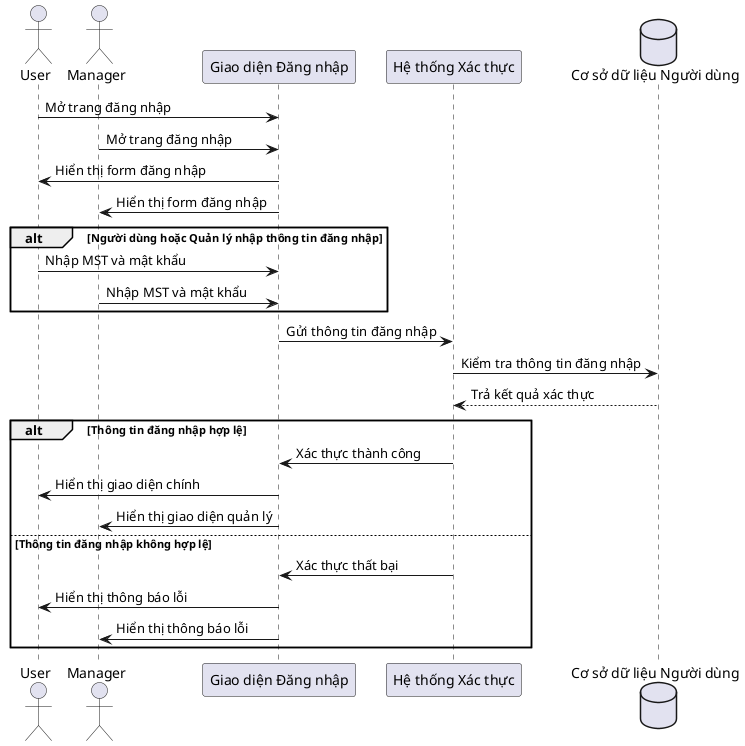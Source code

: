 @startuml
actor User
actor Manager
participant "Giao diện Đăng nhập" as LoginUI
participant "Hệ thống Xác thực" as AuthSystem
database "Cơ sở dữ liệu Người dùng" as UserDB

User -> LoginUI: Mở trang đăng nhập
Manager -> LoginUI: Mở trang đăng nhập
LoginUI -> User: Hiển thị form đăng nhập
LoginUI -> Manager: Hiển thị form đăng nhập

alt Người dùng hoặc Quản lý nhập thông tin đăng nhập
    User -> LoginUI: Nhập MST và mật khẩu
    Manager -> LoginUI: Nhập MST và mật khẩu
end

LoginUI -> AuthSystem: Gửi thông tin đăng nhập
AuthSystem -> UserDB: Kiểm tra thông tin đăng nhập
UserDB --> AuthSystem: Trả kết quả xác thực

alt Thông tin đăng nhập hợp lệ
    AuthSystem -> LoginUI: Xác thực thành công
    LoginUI -> User: Hiển thị giao diện chính
    LoginUI -> Manager: Hiển thị giao diện quản lý
else Thông tin đăng nhập không hợp lệ
    AuthSystem -> LoginUI: Xác thực thất bại
    LoginUI -> User: Hiển thị thông báo lỗi
    LoginUI -> Manager: Hiển thị thông báo lỗi
end
@enduml
